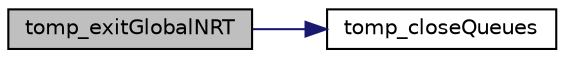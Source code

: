 digraph "tomp_exitGlobalNRT"
{
  edge [fontname="Helvetica",fontsize="10",labelfontname="Helvetica",labelfontsize="10"];
  node [fontname="Helvetica",fontsize="10",shape=record];
  rankdir="LR";
  Node1 [label="tomp_exitGlobalNRT",height=0.2,width=0.4,color="black", fillcolor="grey75", style="filled", fontcolor="black"];
  Node1 -> Node2 [color="midnightblue",fontsize="10",style="solid",fontname="Helvetica"];
  Node2 [label="tomp_closeQueues",height=0.2,width=0.4,color="black", fillcolor="white", style="filled",URL="$tomp__init_8h.html#a93b112d91bc4cffd6a2797c543be24e9",tooltip="Close and reset all queues used by OpenMP. "];
}
